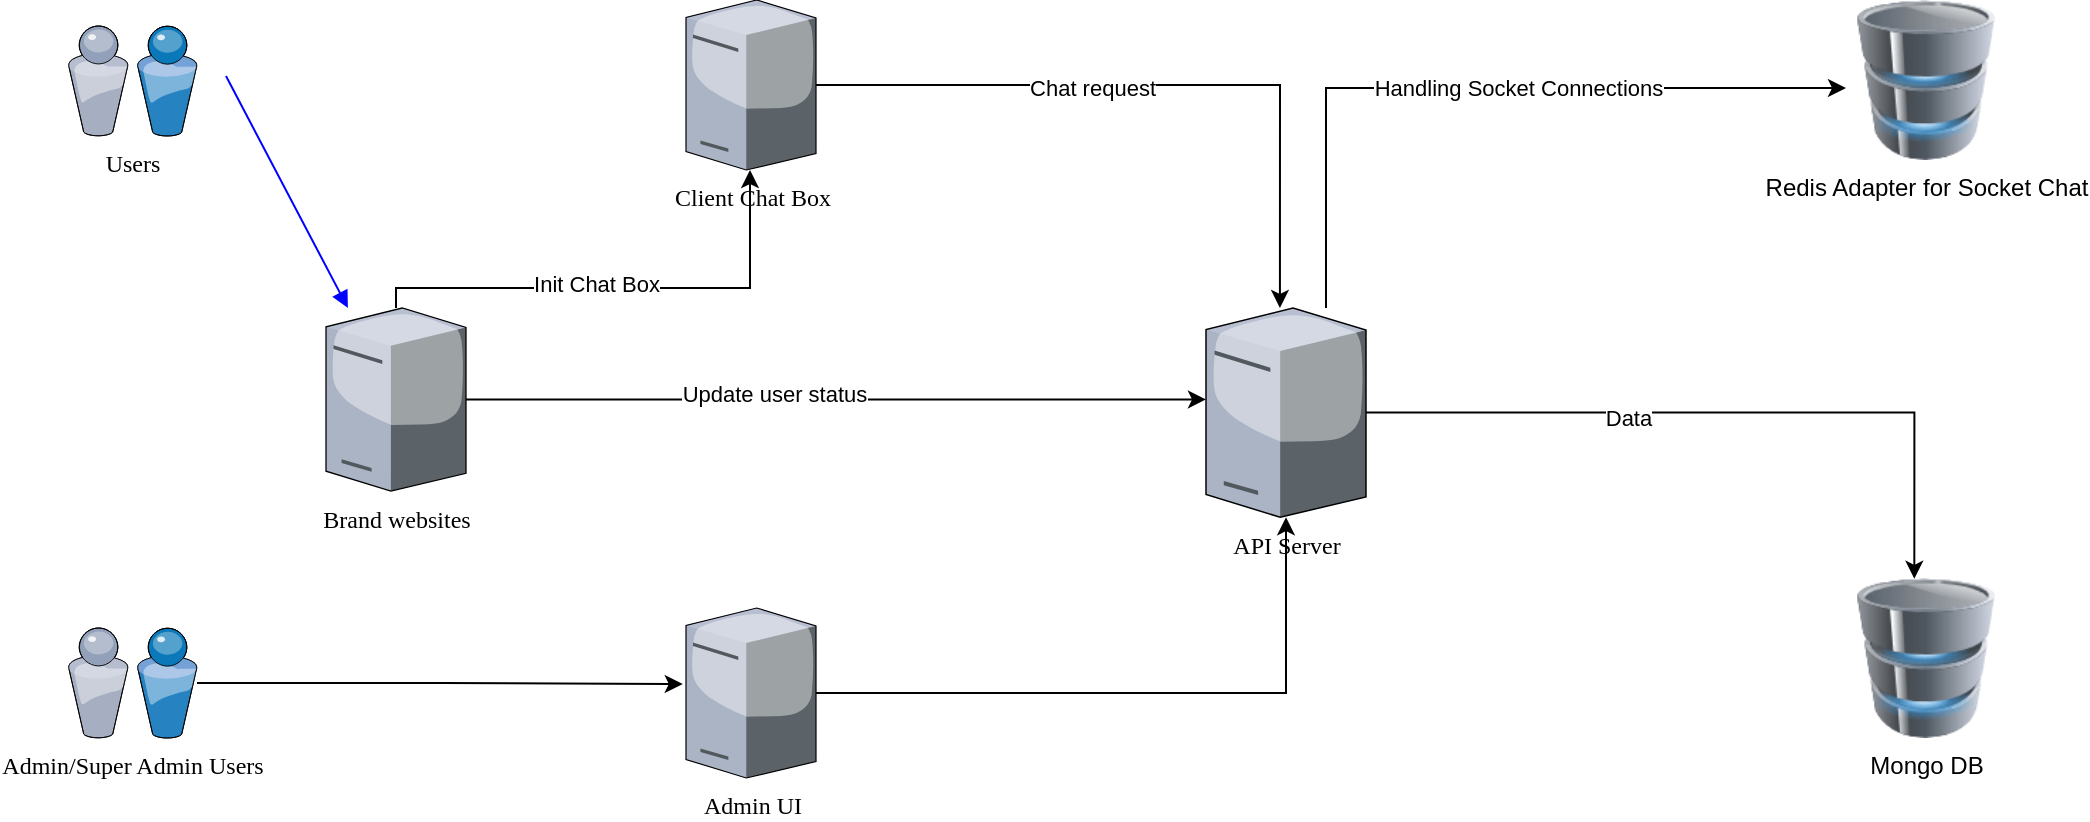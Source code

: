 <mxfile version="20.8.20" type="github">
  <diagram name="Page-1" id="822b0af5-4adb-64df-f703-e8dfc1f81529">
    <mxGraphModel dx="1509" dy="812" grid="1" gridSize="10" guides="1" tooltips="1" connect="1" arrows="1" fold="1" page="1" pageScale="1" pageWidth="1100" pageHeight="850" background="none" math="0" shadow="0">
      <root>
        <mxCell id="0" />
        <mxCell id="1" parent="0" />
        <mxCell id="7d933b09d9755ecc-6" value="Users" style="verticalLabelPosition=bottom;aspect=fixed;html=1;verticalAlign=top;strokeColor=none;shape=mxgraph.citrix.users;rounded=0;shadow=0;comic=0;fontFamily=Verdana;" parent="1" vertex="1">
          <mxGeometry x="511" y="339" width="64.5" height="55" as="geometry" />
        </mxCell>
        <mxCell id="-F275xsapLtN91R2mQRw-13" style="edgeStyle=orthogonalEdgeStyle;rounded=0;orthogonalLoop=1;jettySize=auto;html=1;entryX=0.462;entryY=0;entryDx=0;entryDy=0;entryPerimeter=0;" edge="1" parent="1" source="7d933b09d9755ecc-9" target="-F275xsapLtN91R2mQRw-5">
          <mxGeometry relative="1" as="geometry">
            <mxPoint x="1170" y="430" as="targetPoint" />
          </mxGeometry>
        </mxCell>
        <mxCell id="-F275xsapLtN91R2mQRw-15" value="Chat request" style="edgeLabel;html=1;align=center;verticalAlign=middle;resizable=0;points=[];" vertex="1" connectable="0" parent="-F275xsapLtN91R2mQRw-13">
          <mxGeometry x="-0.2" y="-1" relative="1" as="geometry">
            <mxPoint as="offset" />
          </mxGeometry>
        </mxCell>
        <mxCell id="7d933b09d9755ecc-9" value="Client Chat Box" style="verticalLabelPosition=bottom;aspect=fixed;html=1;verticalAlign=top;strokeColor=none;shape=mxgraph.citrix.tower_server;rounded=0;shadow=0;comic=0;fontFamily=Verdana;" parent="1" vertex="1">
          <mxGeometry x="820" y="326" width="65" height="85" as="geometry" />
        </mxCell>
        <mxCell id="7d933b09d9755ecc-23" style="rounded=0;html=1;labelBackgroundColor=none;startArrow=none;startFill=0;endArrow=block;endFill=1;strokeColor=#0000FF;strokeWidth=1;fontFamily=Verdana;fontSize=12;" parent="1" target="-F275xsapLtN91R2mQRw-25" edge="1">
          <mxGeometry relative="1" as="geometry">
            <mxPoint x="590" y="364" as="sourcePoint" />
            <mxPoint x="986.663" y="484.33" as="targetPoint" />
          </mxGeometry>
        </mxCell>
        <mxCell id="-F275xsapLtN91R2mQRw-18" style="edgeStyle=orthogonalEdgeStyle;rounded=0;orthogonalLoop=1;jettySize=auto;html=1;" edge="1" parent="1" source="-F275xsapLtN91R2mQRw-5" target="-F275xsapLtN91R2mQRw-9">
          <mxGeometry relative="1" as="geometry">
            <mxPoint x="1650" y="440" as="targetPoint" />
            <Array as="points">
              <mxPoint x="1140" y="370" />
            </Array>
          </mxGeometry>
        </mxCell>
        <mxCell id="-F275xsapLtN91R2mQRw-19" value="Handling Socket Connections" style="edgeLabel;html=1;align=center;verticalAlign=middle;resizable=0;points=[];" vertex="1" connectable="0" parent="-F275xsapLtN91R2mQRw-18">
          <mxGeometry x="0.114" relative="1" as="geometry">
            <mxPoint as="offset" />
          </mxGeometry>
        </mxCell>
        <mxCell id="-F275xsapLtN91R2mQRw-21" style="edgeStyle=orthogonalEdgeStyle;rounded=0;orthogonalLoop=1;jettySize=auto;html=1;entryX=0.427;entryY=0.005;entryDx=0;entryDy=0;entryPerimeter=0;" edge="1" parent="1" source="-F275xsapLtN91R2mQRw-5" target="-F275xsapLtN91R2mQRw-10">
          <mxGeometry relative="1" as="geometry" />
        </mxCell>
        <mxCell id="-F275xsapLtN91R2mQRw-22" value="Data" style="edgeLabel;html=1;align=center;verticalAlign=middle;resizable=0;points=[];" vertex="1" connectable="0" parent="-F275xsapLtN91R2mQRw-21">
          <mxGeometry x="-0.266" y="-2" relative="1" as="geometry">
            <mxPoint as="offset" />
          </mxGeometry>
        </mxCell>
        <mxCell id="-F275xsapLtN91R2mQRw-5" value="API Server" style="verticalLabelPosition=bottom;aspect=fixed;html=1;verticalAlign=top;strokeColor=none;shape=mxgraph.citrix.tower_server;rounded=0;shadow=0;comic=0;fontFamily=Verdana;" vertex="1" parent="1">
          <mxGeometry x="1080" y="480" width="80" height="104.62" as="geometry" />
        </mxCell>
        <mxCell id="-F275xsapLtN91R2mQRw-24" style="edgeStyle=orthogonalEdgeStyle;rounded=0;orthogonalLoop=1;jettySize=auto;html=1;" edge="1" parent="1" source="-F275xsapLtN91R2mQRw-6" target="-F275xsapLtN91R2mQRw-5">
          <mxGeometry relative="1" as="geometry" />
        </mxCell>
        <mxCell id="-F275xsapLtN91R2mQRw-6" value="Admin UI&lt;br&gt;" style="verticalLabelPosition=bottom;aspect=fixed;html=1;verticalAlign=top;strokeColor=none;shape=mxgraph.citrix.tower_server;rounded=0;shadow=0;comic=0;fontFamily=Verdana;" vertex="1" parent="1">
          <mxGeometry x="820" y="630" width="65" height="85" as="geometry" />
        </mxCell>
        <mxCell id="-F275xsapLtN91R2mQRw-9" value="Redis Adapter for Socket Chat" style="image;html=1;image=img/lib/clip_art/computers/Database_128x128.png" vertex="1" parent="1">
          <mxGeometry x="1400" y="326" width="80" height="80" as="geometry" />
        </mxCell>
        <mxCell id="-F275xsapLtN91R2mQRw-10" value="Mongo DB" style="image;html=1;image=img/lib/clip_art/computers/Database_128x128.png" vertex="1" parent="1">
          <mxGeometry x="1400" y="615" width="80" height="80" as="geometry" />
        </mxCell>
        <mxCell id="-F275xsapLtN91R2mQRw-23" style="edgeStyle=orthogonalEdgeStyle;rounded=0;orthogonalLoop=1;jettySize=auto;html=1;entryX=-0.025;entryY=0.447;entryDx=0;entryDy=0;entryPerimeter=0;" edge="1" parent="1" source="-F275xsapLtN91R2mQRw-11" target="-F275xsapLtN91R2mQRw-6">
          <mxGeometry relative="1" as="geometry" />
        </mxCell>
        <mxCell id="-F275xsapLtN91R2mQRw-11" value="Admin/Super Admin Users" style="verticalLabelPosition=bottom;aspect=fixed;html=1;verticalAlign=top;strokeColor=none;shape=mxgraph.citrix.users;rounded=0;shadow=0;comic=0;fontFamily=Verdana;" vertex="1" parent="1">
          <mxGeometry x="511" y="640" width="64.5" height="55" as="geometry" />
        </mxCell>
        <mxCell id="-F275xsapLtN91R2mQRw-26" style="edgeStyle=orthogonalEdgeStyle;rounded=0;orthogonalLoop=1;jettySize=auto;html=1;" edge="1" parent="1" source="-F275xsapLtN91R2mQRw-25" target="7d933b09d9755ecc-9">
          <mxGeometry relative="1" as="geometry">
            <Array as="points">
              <mxPoint x="675" y="470" />
              <mxPoint x="852" y="470" />
            </Array>
          </mxGeometry>
        </mxCell>
        <mxCell id="-F275xsapLtN91R2mQRw-27" value="Init Chat Box" style="edgeLabel;html=1;align=center;verticalAlign=middle;resizable=0;points=[];" vertex="1" connectable="0" parent="-F275xsapLtN91R2mQRw-26">
          <mxGeometry x="-0.104" y="2" relative="1" as="geometry">
            <mxPoint as="offset" />
          </mxGeometry>
        </mxCell>
        <mxCell id="-F275xsapLtN91R2mQRw-28" style="edgeStyle=orthogonalEdgeStyle;rounded=0;orthogonalLoop=1;jettySize=auto;html=1;entryX=0;entryY=0.437;entryDx=0;entryDy=0;entryPerimeter=0;" edge="1" parent="1" source="-F275xsapLtN91R2mQRw-25" target="-F275xsapLtN91R2mQRw-5">
          <mxGeometry relative="1" as="geometry" />
        </mxCell>
        <mxCell id="-F275xsapLtN91R2mQRw-29" value="Update user status" style="edgeLabel;html=1;align=center;verticalAlign=middle;resizable=0;points=[];" vertex="1" connectable="0" parent="-F275xsapLtN91R2mQRw-28">
          <mxGeometry x="-0.17" y="3" relative="1" as="geometry">
            <mxPoint as="offset" />
          </mxGeometry>
        </mxCell>
        <mxCell id="-F275xsapLtN91R2mQRw-25" value="Brand websites" style="verticalLabelPosition=bottom;aspect=fixed;html=1;verticalAlign=top;strokeColor=none;shape=mxgraph.citrix.tower_server;rounded=0;shadow=0;comic=0;fontFamily=Verdana;" vertex="1" parent="1">
          <mxGeometry x="640" y="480" width="70" height="91.54" as="geometry" />
        </mxCell>
      </root>
    </mxGraphModel>
  </diagram>
</mxfile>

